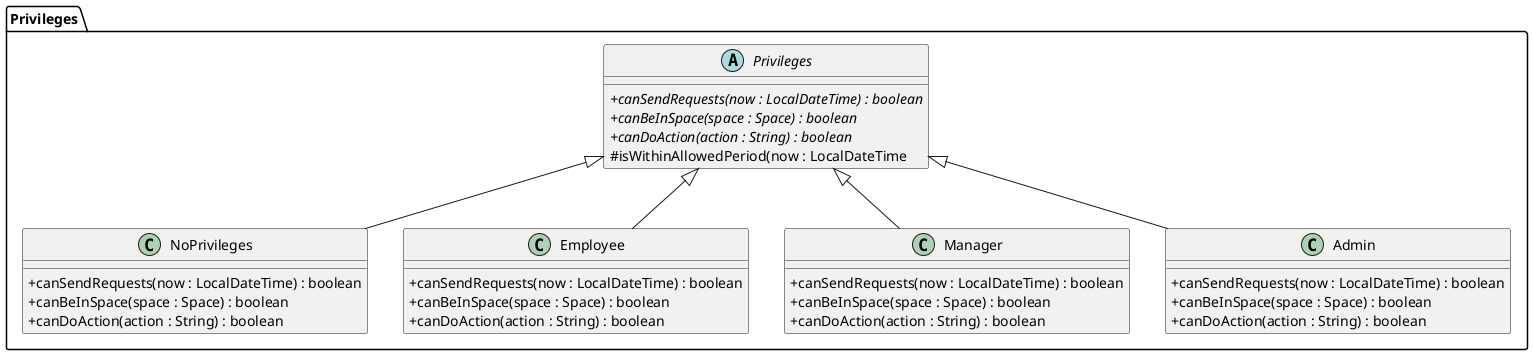 @startuml
'https://plantuml.com/class-diagram
skinparam classAttributeIconSize 0

package "Privileges" {
    abstract class "Privileges" {
        + {abstract} canSendRequests(now : LocalDateTime) : boolean
        + {abstract} canBeInSpace(space : Space) : boolean
        + {abstract} canDoAction(action : String) : boolean
        # isWithinAllowedPeriod(now : LocalDateTime
    }

    class NoPrivileges extends "Privileges" {
        + canSendRequests(now : LocalDateTime) : boolean
        + canBeInSpace(space : Space) : boolean
        + canDoAction(action : String) : boolean
    }

    class Employee extends "Privileges" {
        + canSendRequests(now : LocalDateTime) : boolean
        + canBeInSpace(space : Space) : boolean
        + canDoAction(action : String) : boolean
    }

    class Manager extends "Privileges" {
        + canSendRequests(now : LocalDateTime) : boolean
        + canBeInSpace(space : Space) : boolean
        + canDoAction(action : String) : boolean
    }

    class Admin extends "Privileges" {
        + canSendRequests(now : LocalDateTime) : boolean
        + canBeInSpace(space : Space) : boolean
        + canDoAction(action : String) : boolean
    }
}
@enduml
